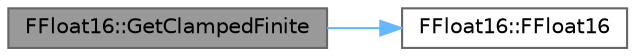 digraph "FFloat16::GetClampedFinite"
{
 // INTERACTIVE_SVG=YES
 // LATEX_PDF_SIZE
  bgcolor="transparent";
  edge [fontname=Helvetica,fontsize=10,labelfontname=Helvetica,labelfontsize=10];
  node [fontname=Helvetica,fontsize=10,shape=box,height=0.2,width=0.4];
  rankdir="LR";
  Node1 [id="Node000001",label="FFloat16::GetClampedFinite",height=0.2,width=0.4,color="gray40", fillcolor="grey60", style="filled", fontcolor="black",tooltip="Return float clamp in [-MaxF16Float,MaxF16Float] , no infinites or nans returned."];
  Node1 -> Node2 [id="edge1_Node000001_Node000002",color="steelblue1",style="solid",tooltip=" "];
  Node2 [id="Node000002",label="FFloat16::FFloat16",height=0.2,width=0.4,color="grey40", fillcolor="white", style="filled",URL="$da/dc7/classFFloat16.html#a159bd54b0d12eeed7c7cc96525576d40",tooltip="Default constructor."];
}
